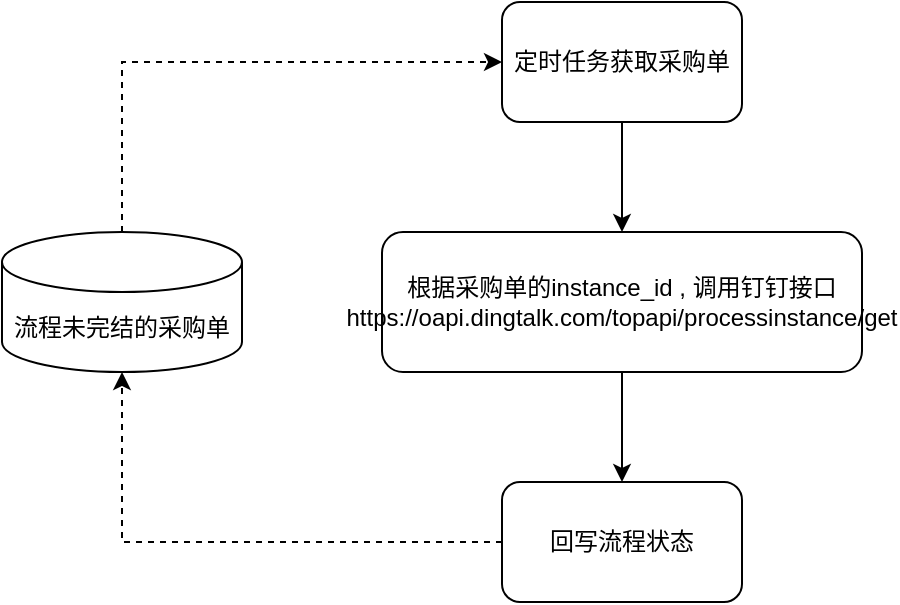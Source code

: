 <mxfile version="14.4.3" type="github">
  <diagram id="357ItnW5GdZ1tEymssz-" name="Page-1">
    <mxGraphModel dx="946" dy="614" grid="1" gridSize="10" guides="1" tooltips="1" connect="1" arrows="1" fold="1" page="1" pageScale="1" pageWidth="827" pageHeight="1169" math="0" shadow="0">
      <root>
        <mxCell id="0" />
        <mxCell id="1" parent="0" />
        <mxCell id="VkSTxurEb-qxW7d0-2LI-7" style="edgeStyle=orthogonalEdgeStyle;rounded=0;orthogonalLoop=1;jettySize=auto;html=1;exitX=0.5;exitY=0;exitDx=0;exitDy=0;exitPerimeter=0;entryX=0;entryY=0.5;entryDx=0;entryDy=0;dashed=1;" edge="1" parent="1" source="VkSTxurEb-qxW7d0-2LI-1" target="VkSTxurEb-qxW7d0-2LI-2">
          <mxGeometry relative="1" as="geometry" />
        </mxCell>
        <mxCell id="VkSTxurEb-qxW7d0-2LI-1" value="流程未完结的采购单" style="shape=cylinder3;whiteSpace=wrap;html=1;boundedLbl=1;backgroundOutline=1;size=15;" vertex="1" parent="1">
          <mxGeometry x="90" y="275" width="120" height="70" as="geometry" />
        </mxCell>
        <mxCell id="VkSTxurEb-qxW7d0-2LI-8" style="edgeStyle=orthogonalEdgeStyle;rounded=0;orthogonalLoop=1;jettySize=auto;html=1;exitX=0.5;exitY=1;exitDx=0;exitDy=0;entryX=0.5;entryY=0;entryDx=0;entryDy=0;" edge="1" parent="1" source="VkSTxurEb-qxW7d0-2LI-2" target="VkSTxurEb-qxW7d0-2LI-3">
          <mxGeometry relative="1" as="geometry" />
        </mxCell>
        <mxCell id="VkSTxurEb-qxW7d0-2LI-2" value="定时任务获取采购单" style="rounded=1;whiteSpace=wrap;html=1;" vertex="1" parent="1">
          <mxGeometry x="340" y="160" width="120" height="60" as="geometry" />
        </mxCell>
        <mxCell id="VkSTxurEb-qxW7d0-2LI-9" style="edgeStyle=orthogonalEdgeStyle;rounded=0;orthogonalLoop=1;jettySize=auto;html=1;exitX=0.5;exitY=1;exitDx=0;exitDy=0;entryX=0.5;entryY=0;entryDx=0;entryDy=0;" edge="1" parent="1" source="VkSTxurEb-qxW7d0-2LI-3" target="VkSTxurEb-qxW7d0-2LI-4">
          <mxGeometry relative="1" as="geometry" />
        </mxCell>
        <mxCell id="VkSTxurEb-qxW7d0-2LI-3" value="根据采购单的instance_id , 调用钉钉接口&lt;br&gt;https://oapi.dingtalk.com/topapi/processinstance/get" style="rounded=1;whiteSpace=wrap;html=1;" vertex="1" parent="1">
          <mxGeometry x="280" y="275" width="240" height="70" as="geometry" />
        </mxCell>
        <mxCell id="VkSTxurEb-qxW7d0-2LI-10" style="edgeStyle=orthogonalEdgeStyle;rounded=0;orthogonalLoop=1;jettySize=auto;html=1;exitX=0;exitY=0.5;exitDx=0;exitDy=0;entryX=0.5;entryY=1;entryDx=0;entryDy=0;entryPerimeter=0;dashed=1;" edge="1" parent="1" source="VkSTxurEb-qxW7d0-2LI-4" target="VkSTxurEb-qxW7d0-2LI-1">
          <mxGeometry relative="1" as="geometry" />
        </mxCell>
        <mxCell id="VkSTxurEb-qxW7d0-2LI-4" value="回写流程状态" style="rounded=1;whiteSpace=wrap;html=1;" vertex="1" parent="1">
          <mxGeometry x="340" y="400" width="120" height="60" as="geometry" />
        </mxCell>
      </root>
    </mxGraphModel>
  </diagram>
</mxfile>
